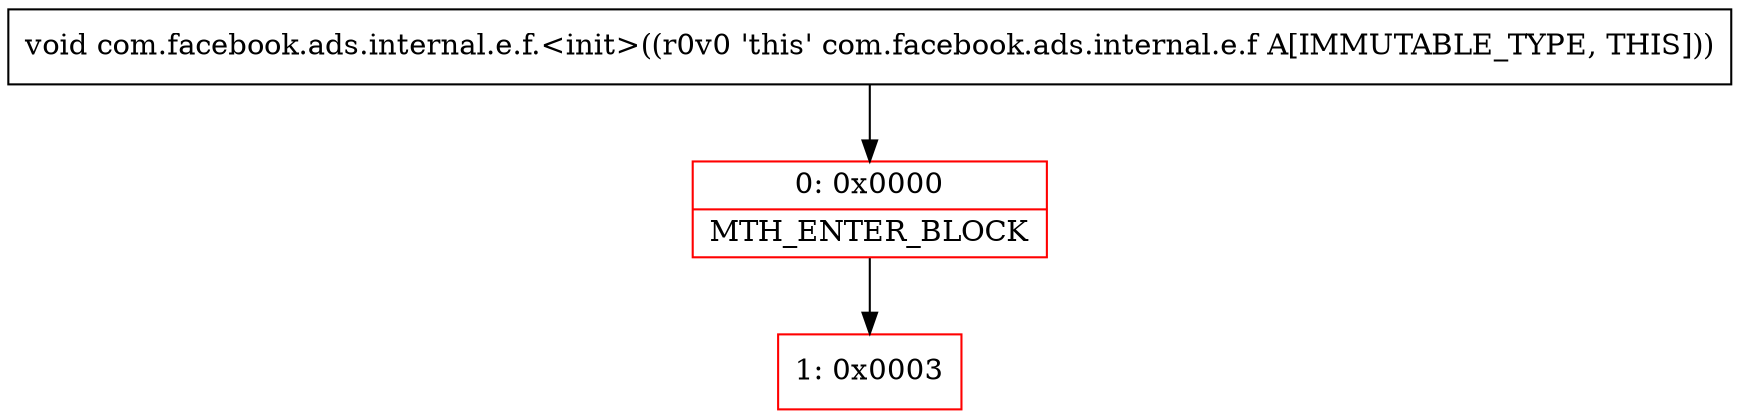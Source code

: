 digraph "CFG forcom.facebook.ads.internal.e.f.\<init\>()V" {
subgraph cluster_Region_492441265 {
label = "R(0)";
node [shape=record,color=blue];
}
Node_0 [shape=record,color=red,label="{0\:\ 0x0000|MTH_ENTER_BLOCK\l}"];
Node_1 [shape=record,color=red,label="{1\:\ 0x0003}"];
MethodNode[shape=record,label="{void com.facebook.ads.internal.e.f.\<init\>((r0v0 'this' com.facebook.ads.internal.e.f A[IMMUTABLE_TYPE, THIS])) }"];
MethodNode -> Node_0;
Node_0 -> Node_1;
}

